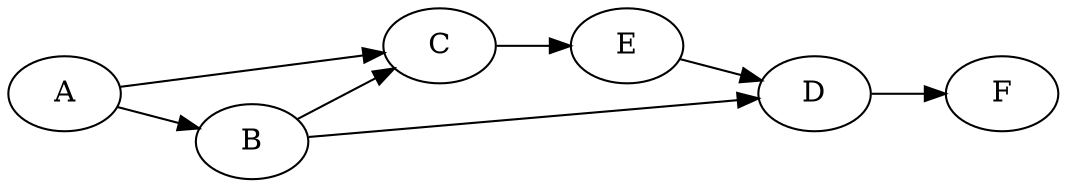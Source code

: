 digraph {
    rankdir=LR; 
    A -> B;
    A -> C;
    B -> C;
    B -> D;
    C -> E;
    D -> F;
    E -> D;
}